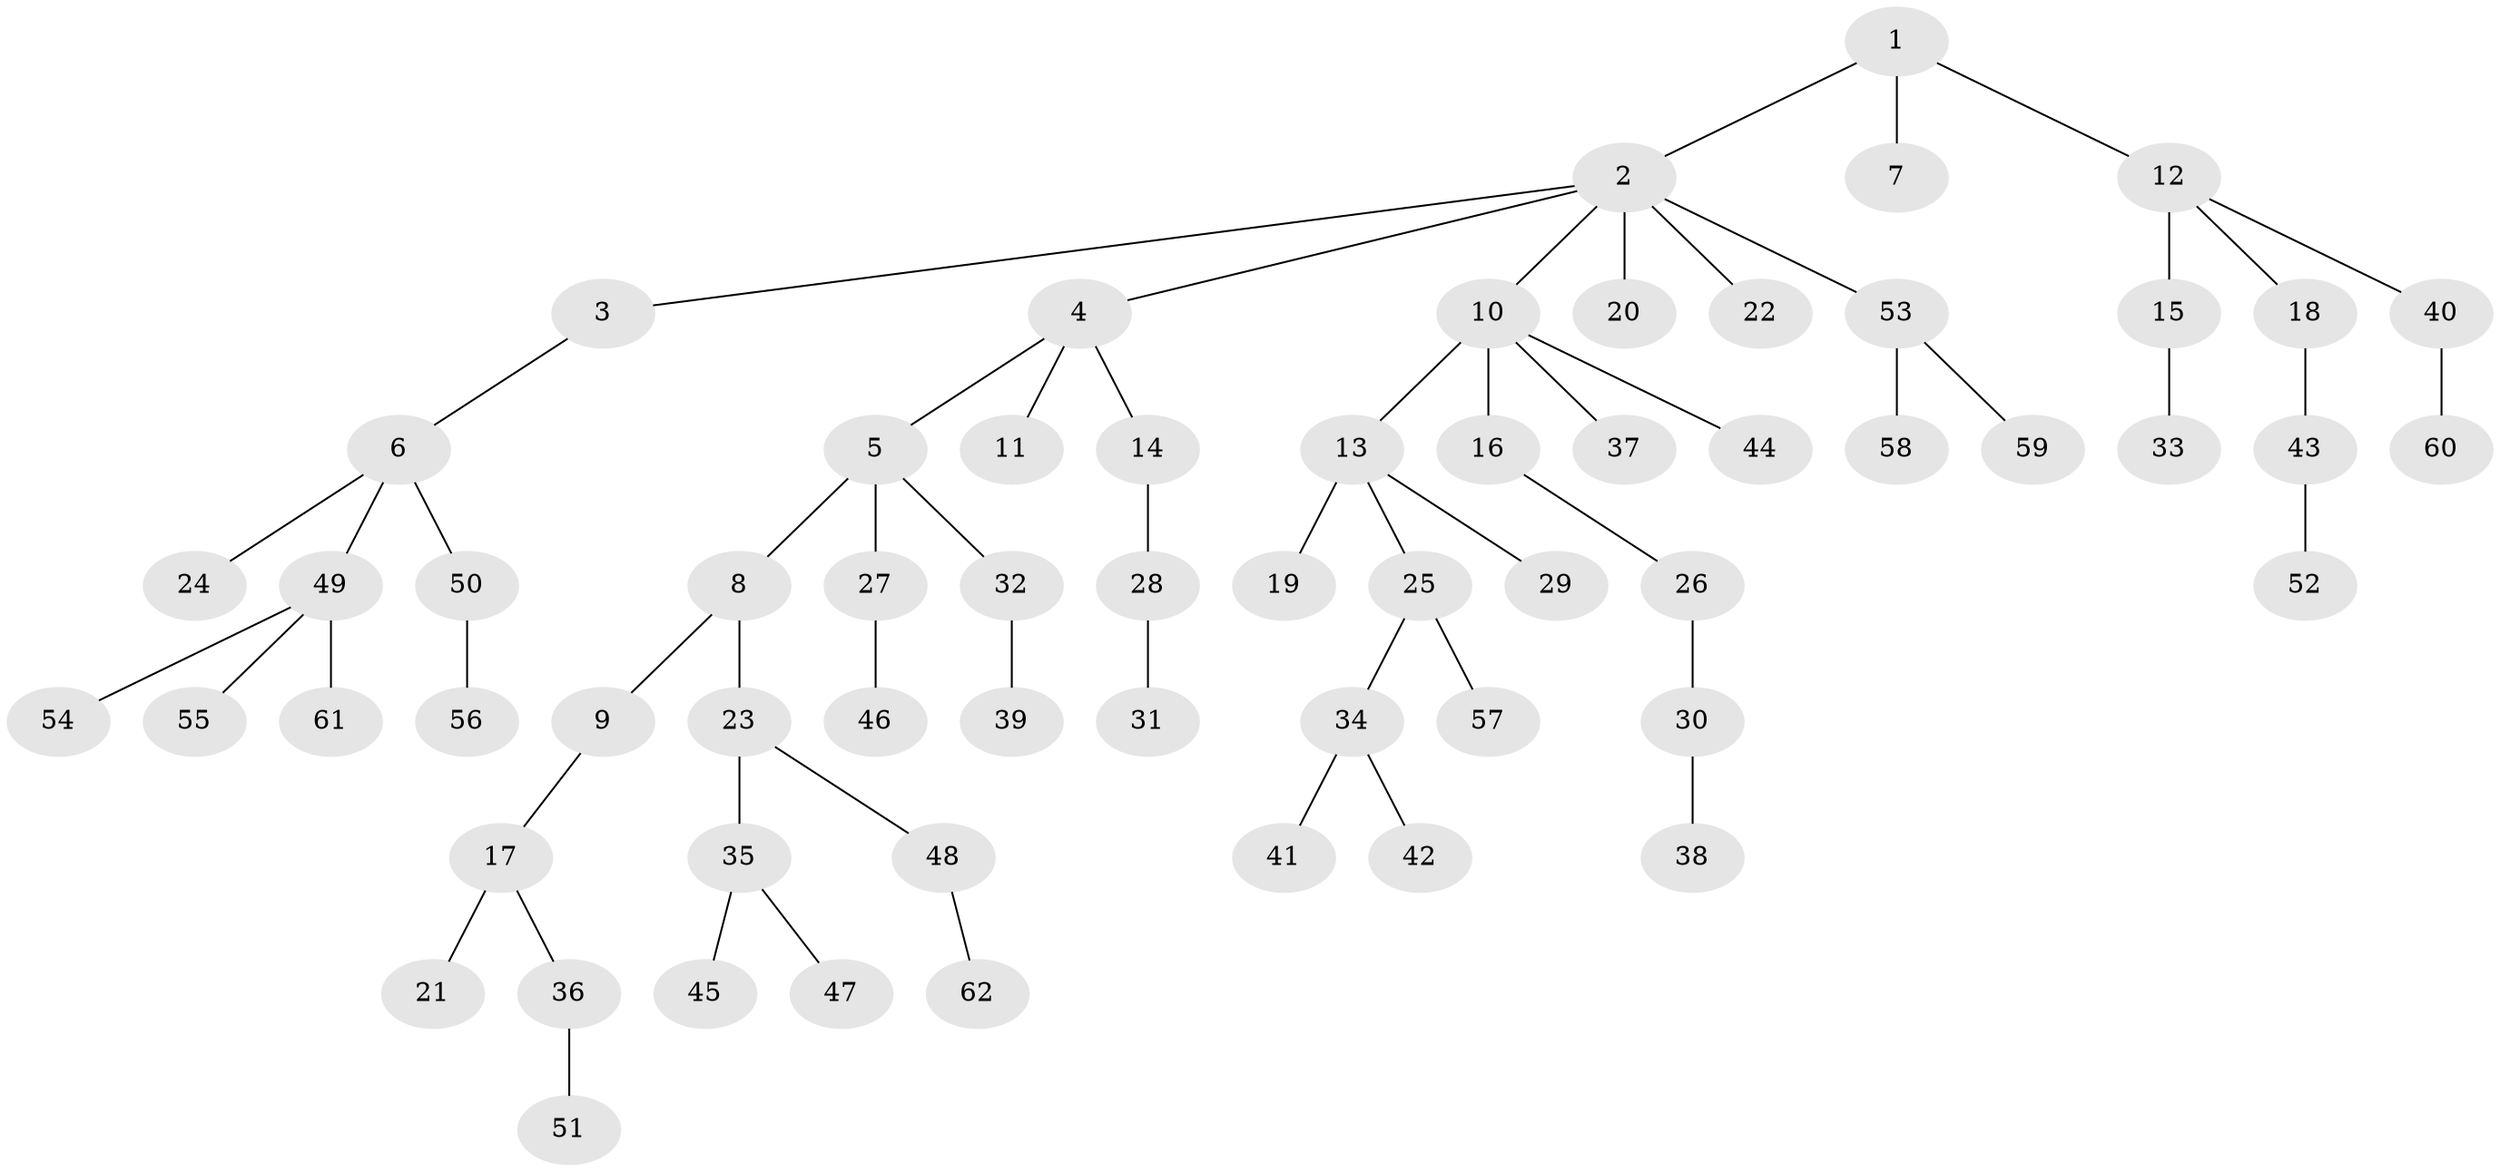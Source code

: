 // original degree distribution, {5: 0.04065040650406504, 8: 0.008130081300813009, 3: 0.16260162601626016, 6: 0.032520325203252036, 1: 0.5447154471544715, 2: 0.17886178861788618, 4: 0.032520325203252036}
// Generated by graph-tools (version 1.1) at 2025/37/03/09/25 02:37:04]
// undirected, 62 vertices, 61 edges
graph export_dot {
graph [start="1"]
  node [color=gray90,style=filled];
  1;
  2;
  3;
  4;
  5;
  6;
  7;
  8;
  9;
  10;
  11;
  12;
  13;
  14;
  15;
  16;
  17;
  18;
  19;
  20;
  21;
  22;
  23;
  24;
  25;
  26;
  27;
  28;
  29;
  30;
  31;
  32;
  33;
  34;
  35;
  36;
  37;
  38;
  39;
  40;
  41;
  42;
  43;
  44;
  45;
  46;
  47;
  48;
  49;
  50;
  51;
  52;
  53;
  54;
  55;
  56;
  57;
  58;
  59;
  60;
  61;
  62;
  1 -- 2 [weight=1.0];
  1 -- 7 [weight=1.0];
  1 -- 12 [weight=1.0];
  2 -- 3 [weight=1.0];
  2 -- 4 [weight=1.0];
  2 -- 10 [weight=1.0];
  2 -- 20 [weight=1.0];
  2 -- 22 [weight=1.0];
  2 -- 53 [weight=1.0];
  3 -- 6 [weight=1.0];
  4 -- 5 [weight=1.0];
  4 -- 11 [weight=1.0];
  4 -- 14 [weight=1.0];
  5 -- 8 [weight=2.0];
  5 -- 27 [weight=1.0];
  5 -- 32 [weight=1.0];
  6 -- 24 [weight=1.0];
  6 -- 49 [weight=1.0];
  6 -- 50 [weight=1.0];
  8 -- 9 [weight=1.0];
  8 -- 23 [weight=1.0];
  9 -- 17 [weight=1.0];
  10 -- 13 [weight=2.0];
  10 -- 16 [weight=4.0];
  10 -- 37 [weight=1.0];
  10 -- 44 [weight=1.0];
  12 -- 15 [weight=2.0];
  12 -- 18 [weight=1.0];
  12 -- 40 [weight=1.0];
  13 -- 19 [weight=1.0];
  13 -- 25 [weight=1.0];
  13 -- 29 [weight=1.0];
  14 -- 28 [weight=1.0];
  15 -- 33 [weight=1.0];
  16 -- 26 [weight=1.0];
  17 -- 21 [weight=2.0];
  17 -- 36 [weight=1.0];
  18 -- 43 [weight=1.0];
  23 -- 35 [weight=2.0];
  23 -- 48 [weight=1.0];
  25 -- 34 [weight=1.0];
  25 -- 57 [weight=1.0];
  26 -- 30 [weight=1.0];
  27 -- 46 [weight=1.0];
  28 -- 31 [weight=1.0];
  30 -- 38 [weight=1.0];
  32 -- 39 [weight=1.0];
  34 -- 41 [weight=1.0];
  34 -- 42 [weight=1.0];
  35 -- 45 [weight=1.0];
  35 -- 47 [weight=1.0];
  36 -- 51 [weight=1.0];
  40 -- 60 [weight=1.0];
  43 -- 52 [weight=1.0];
  48 -- 62 [weight=1.0];
  49 -- 54 [weight=1.0];
  49 -- 55 [weight=1.0];
  49 -- 61 [weight=1.0];
  50 -- 56 [weight=1.0];
  53 -- 58 [weight=1.0];
  53 -- 59 [weight=1.0];
}

